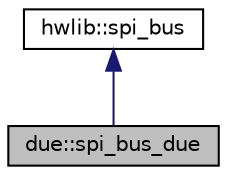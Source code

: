 digraph "due::spi_bus_due"
{
  edge [fontname="Helvetica",fontsize="10",labelfontname="Helvetica",labelfontsize="10"];
  node [fontname="Helvetica",fontsize="10",shape=record];
  Node2 [label="due::spi_bus_due",height=0.2,width=0.4,color="black", fillcolor="grey75", style="filled", fontcolor="black"];
  Node3 -> Node2 [dir="back",color="midnightblue",fontsize="10",style="solid",fontname="Helvetica"];
  Node3 [label="hwlib::spi_bus",height=0.2,width=0.4,color="black", fillcolor="white", style="filled",URL="$classhwlib_1_1spi__bus.html",tooltip="This class abstracts the interface of a master to a SPI bus. "];
}
